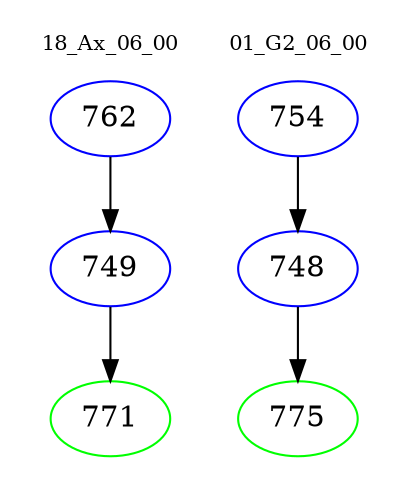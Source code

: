 digraph{
subgraph cluster_0 {
color = white
label = "18_Ax_06_00";
fontsize=10;
T0_762 [label="762", color="blue"]
T0_762 -> T0_749 [color="black"]
T0_749 [label="749", color="blue"]
T0_749 -> T0_771 [color="black"]
T0_771 [label="771", color="green"]
}
subgraph cluster_1 {
color = white
label = "01_G2_06_00";
fontsize=10;
T1_754 [label="754", color="blue"]
T1_754 -> T1_748 [color="black"]
T1_748 [label="748", color="blue"]
T1_748 -> T1_775 [color="black"]
T1_775 [label="775", color="green"]
}
}
